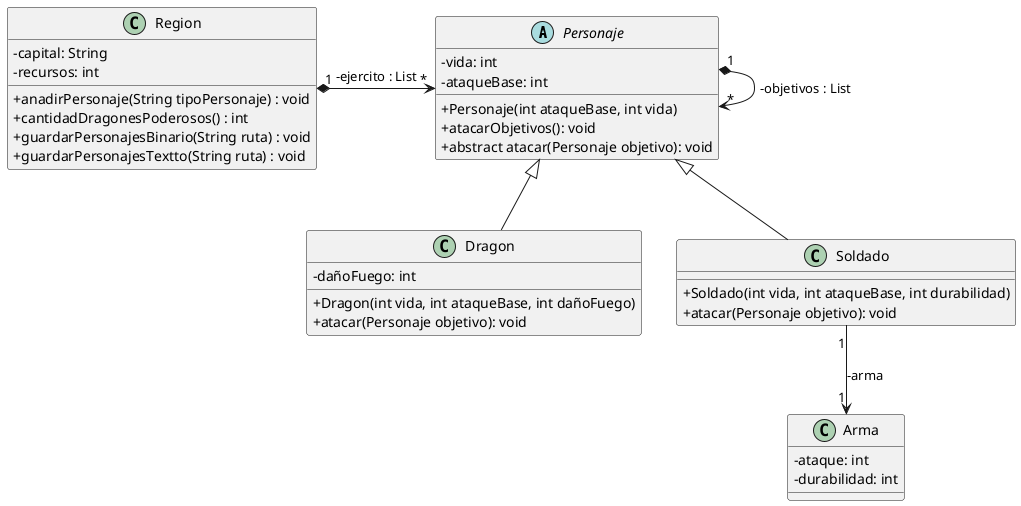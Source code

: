 @startuml
skinparam classAttributeIconSize 0
abstract class Personaje {
    - vida: int
    - ataqueBase: int
    + Personaje(int ataqueBase, int vida)
    + atacarObjetivos(): void
    + abstract atacar(Personaje objetivo): void
}

class Dragon extends Personaje {
    - dañoFuego: int
    + Dragon(int vida, int ataqueBase, int dañoFuego)
    + atacar(Personaje objetivo): void
}

class Soldado extends Personaje {

    + Soldado(int vida, int ataqueBase, int durabilidad)
    + atacar(Personaje objetivo): void
}

class Arma {
    - ataque: int
    - durabilidad: int
}

class Region {
   - capital: String
   - recursos: int

   + anadirPersonaje(String tipoPersonaje) : void
   + cantidadDragonesPoderosos() : int
   + guardarPersonajesBinario(String ruta) : void
   + guardarPersonajesTextto(String ruta) : void
}

Personaje "1" *--> "*" Personaje : -objetivos : List
Soldado "1" --> "1" Arma : -arma
Region "1" *-> "*" Personaje : -ejercito : List


@enduml